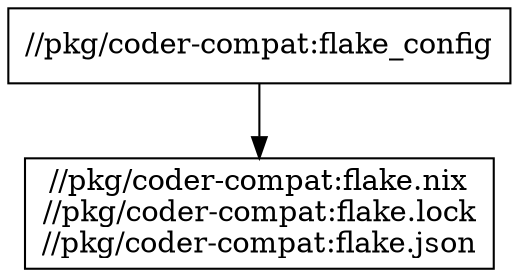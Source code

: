 digraph mygraph {
  node [shape=box];
  "//pkg/coder-compat:flake_config"
  "//pkg/coder-compat:flake_config" -> "//pkg/coder-compat:flake.nix\n//pkg/coder-compat:flake.lock\n//pkg/coder-compat:flake.json"
  "//pkg/coder-compat:flake.nix\n//pkg/coder-compat:flake.lock\n//pkg/coder-compat:flake.json"
}
